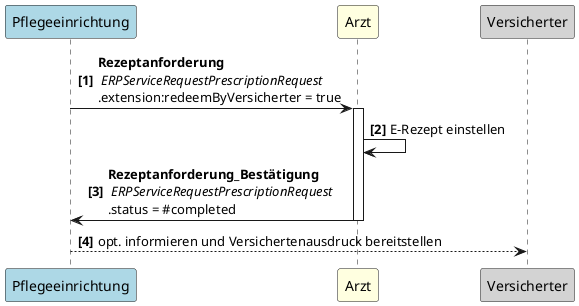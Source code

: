 @startuml UC2
autonumber "<b>[0]"
participant Pflegeeinrichtung as PE #LightBlue
participant Arzt as A #LightYellow
participant Versicherter as P #LightGrey

PE -> A++: <b>Rezeptanforderung\n <i>ERPServiceRequestPrescriptionRequest \n.extension:redeemByVersicherter = true
A -> A: E-Rezept einstellen
A -> PE--: <b>Rezeptanforderung_Bestätigung\n <i>ERPServiceRequestPrescriptionRequest  \n.status = #completed
PE --> P: opt. informieren und Versichertenausdruck bereitstellen

@enduml